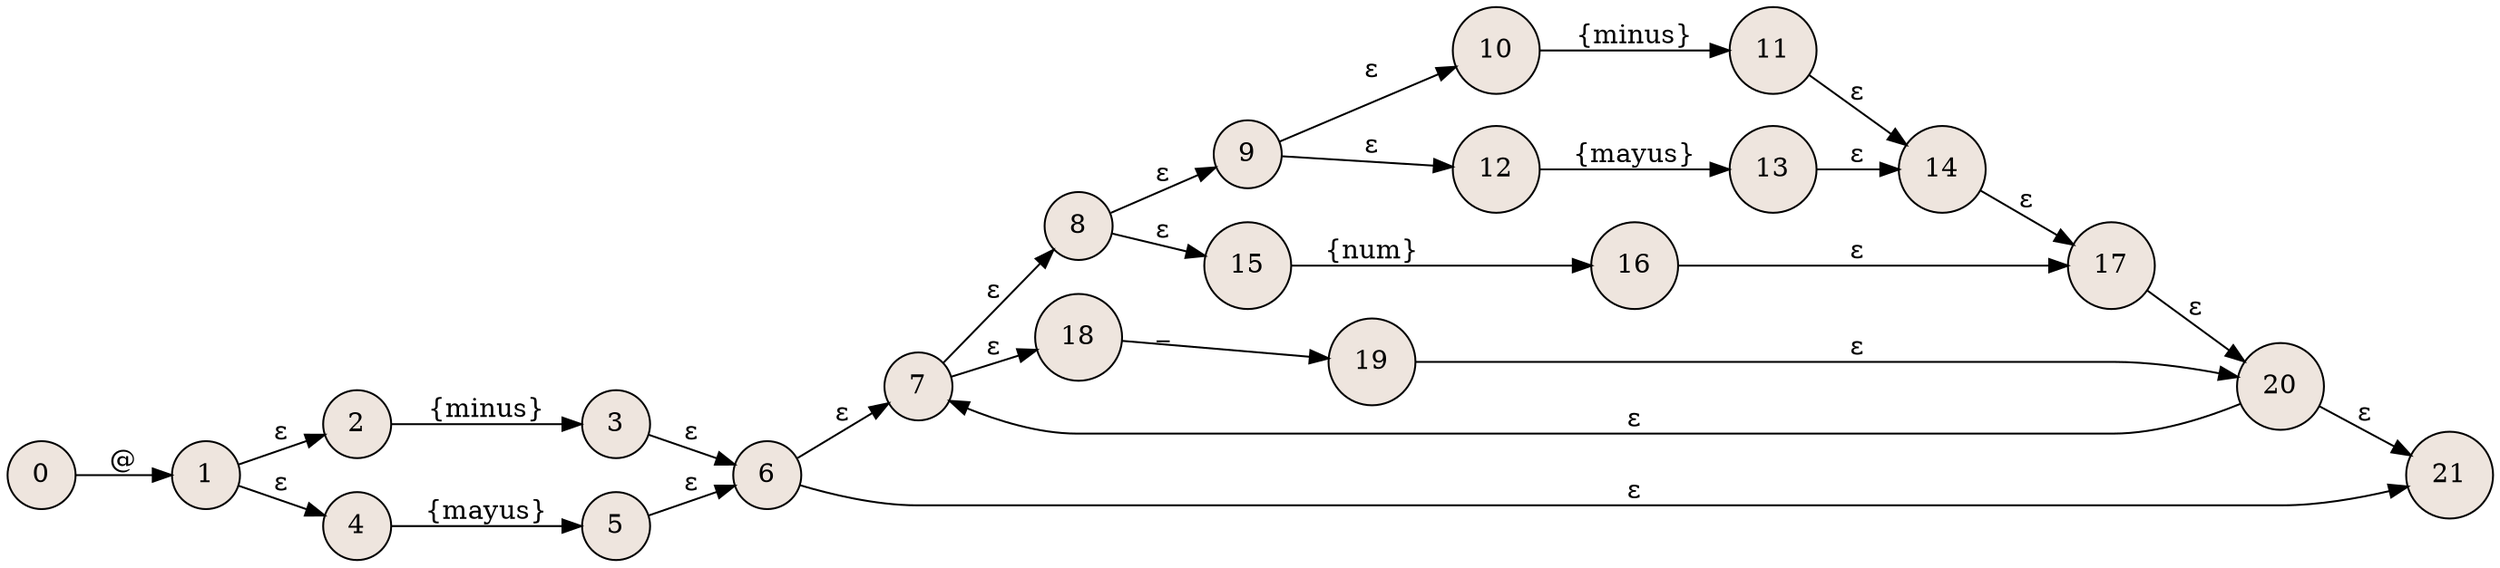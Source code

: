 digraph grafica{
rankdir=LR;
node [shape =circle, style=filled, fillcolor=seashell2];
0->1 [label ="@"];
1->2 [label ="ε"];
1->4 [label ="ε"];
2->3 [label ="{minus}"];
3->6 [label ="ε"];
4->5 [label ="{mayus}"];
5->6 [label ="ε"];
6->7 [label ="ε"];
7->8 [label ="ε"];
7->18 [label ="ε"];
8->9 [label ="ε"];
8->15 [label ="ε"];
9->10 [label ="ε"];
9->12 [label ="ε"];
10->11 [label ="{minus}"];
11->14 [label ="ε"];
12->13 [label ="{mayus}"];
13->14 [label ="ε"];
14->17 [label ="ε"];
15->16 [label ="{num}"];
16->17 [label ="ε"];
17->20 [label ="ε"];
18->19 [label ="_"];
19->20 [label ="ε"];
20->7 [label ="ε"];
20->21 [label ="ε"];
6->21 [label ="ε" shape ="doublecircle"];
}
